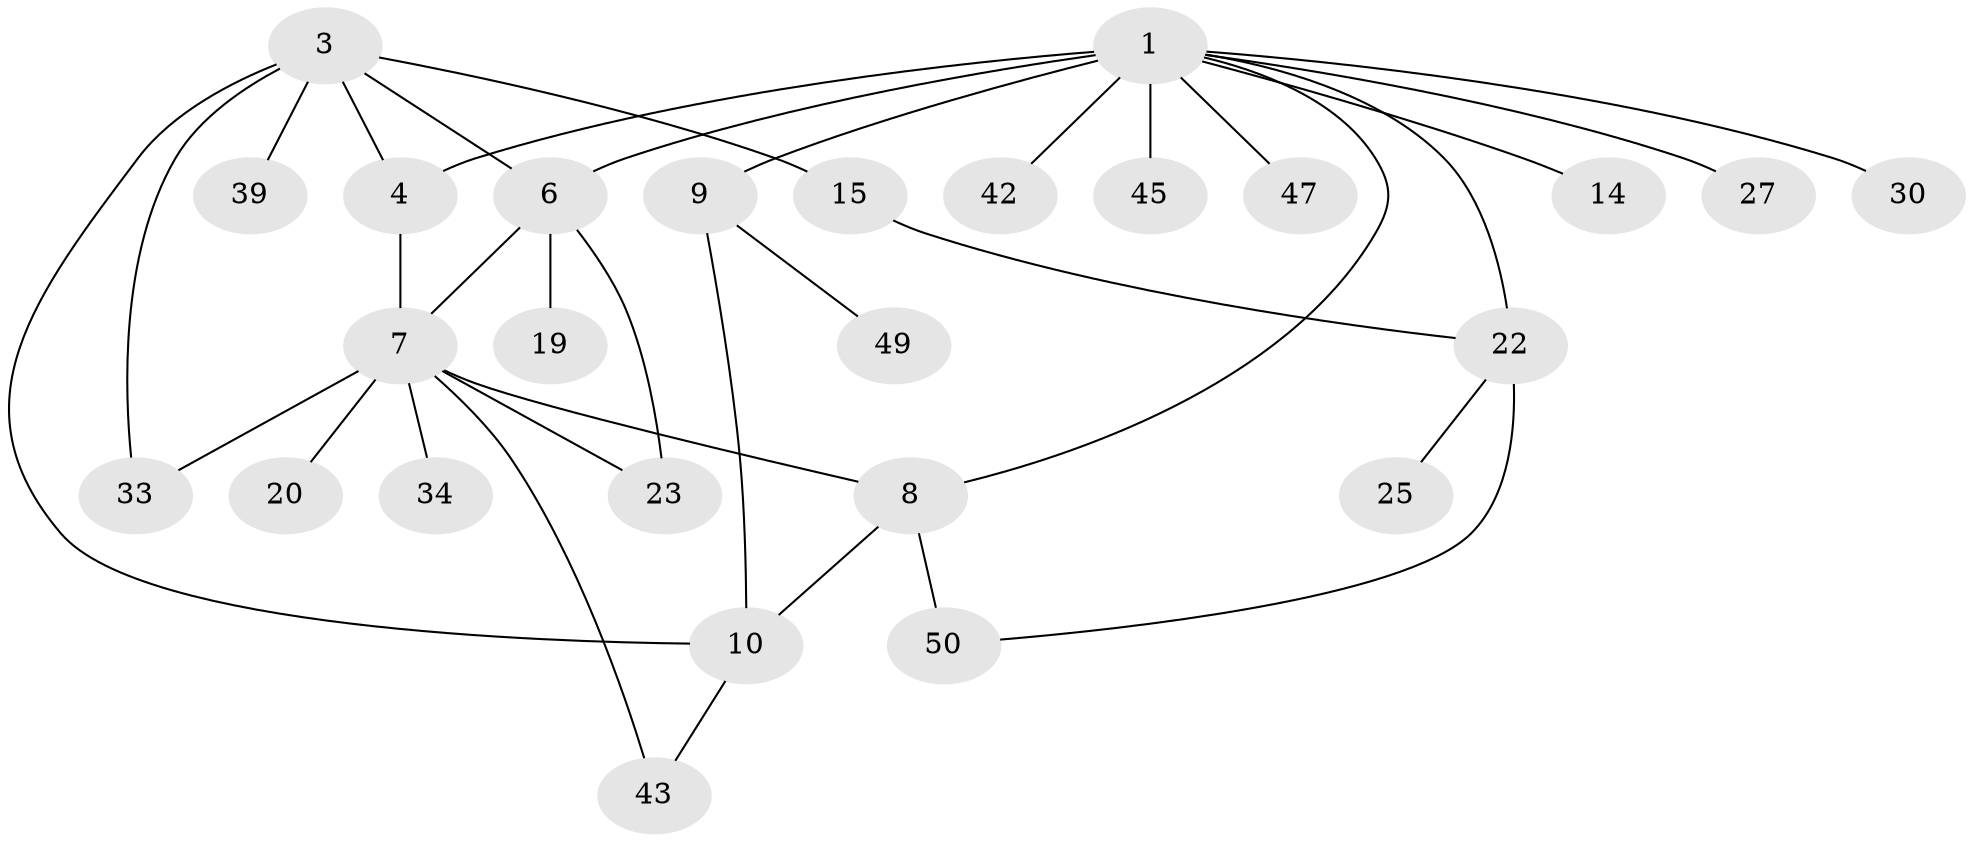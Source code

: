 // original degree distribution, {5: 0.038461538461538464, 10: 0.019230769230769232, 8: 0.019230769230769232, 3: 0.07692307692307693, 6: 0.038461538461538464, 9: 0.019230769230769232, 4: 0.07692307692307693, 2: 0.23076923076923078, 1: 0.4807692307692308}
// Generated by graph-tools (version 1.1) at 2025/15/03/09/25 04:15:43]
// undirected, 26 vertices, 35 edges
graph export_dot {
graph [start="1"]
  node [color=gray90,style=filled];
  1 [super="+2"];
  3 [super="+24+29"];
  4;
  6 [super="+13+12+11"];
  7 [super="+16"];
  8;
  9 [super="+18+17+38"];
  10;
  14 [super="+31"];
  15;
  19 [super="+28+36+37"];
  20 [super="+41"];
  22;
  23;
  25;
  27;
  30 [super="+48+52"];
  33;
  34 [super="+51"];
  39;
  42;
  43;
  45;
  47;
  49;
  50;
  1 -- 14;
  1 -- 42;
  1 -- 47;
  1 -- 9 [weight=3];
  1 -- 4;
  1 -- 6;
  1 -- 8;
  1 -- 45;
  1 -- 22;
  1 -- 27;
  1 -- 30;
  3 -- 4;
  3 -- 6;
  3 -- 10;
  3 -- 15;
  3 -- 33;
  3 -- 39;
  4 -- 7;
  6 -- 7;
  6 -- 19;
  6 -- 23;
  7 -- 8;
  7 -- 20;
  7 -- 23;
  7 -- 33;
  7 -- 34;
  7 -- 43;
  8 -- 10;
  8 -- 50;
  9 -- 10;
  9 -- 49;
  10 -- 43;
  15 -- 22;
  22 -- 25;
  22 -- 50;
}
